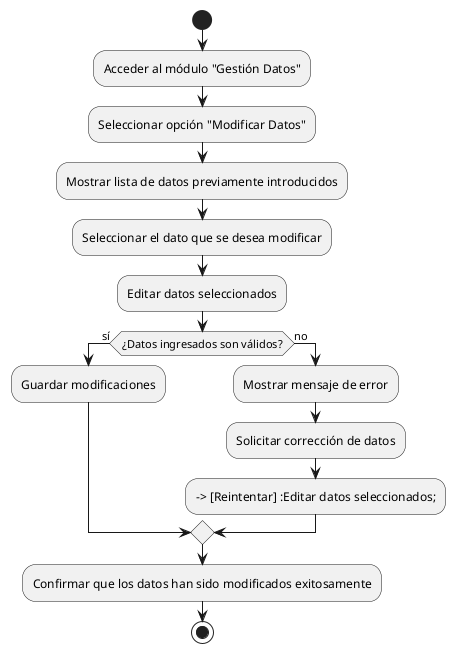 @startuml
start
:Acceder al módulo "Gestión Datos";
:Seleccionar opción "Modificar Datos";

:Mostrar lista de datos previamente introducidos;
:Seleccionar el dato que se desea modificar;

:Editar datos seleccionados;

if (¿Datos ingresados son válidos?) then (sí)
  :Guardar modificaciones;
else (no)
  :Mostrar mensaje de error;
  :Solicitar corrección de datos;
  --> [Reintentar] :Editar datos seleccionados;
endif

:Confirmar que los datos han sido modificados exitosamente;
stop
@enduml
